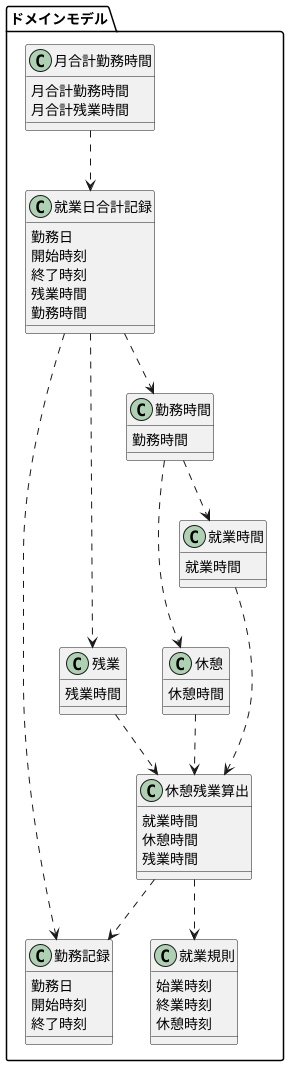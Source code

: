 @startuml kintaiD
package ドメインモデル{
    class 勤務記録{
        勤務日
        開始時刻
        終了時刻
    }
    class 就業規則{
        始業時刻
        終業時刻
        休憩時刻
    }
    class 休憩残業算出{
        就業時間
        休憩時間
        残業時間

    }
    class 休憩{
        休憩時間
    }
    class 残業{
        残業時間
    }
    class 就業時間{
        就業時間
    }
    class 勤務時間{
        勤務時間
    }
    class 就業日合計記録{
        勤務日
        開始時刻
        終了時刻
        残業時間
        勤務時間
    }
    class 月合計勤務時間{
        月合計勤務時間
        月合計残業時間
    }
    休憩残業算出 ..> 就業規則
    休憩残業算出 ..>勤務記録
    休憩 ..>休憩残業算出
    残業 ..>休憩残業算出

    就業時間 ...> 休憩残業算出
    勤務時間 ..> 休憩
    勤務時間 ..> 就業時間
    就業日合計記録 ..> 勤務時間
    就業日合計記録 ..> 勤務記録
    就業日合計記録 ..> 残業  
    月合計勤務時間 ..> 就業日合計記録
}
@enduml